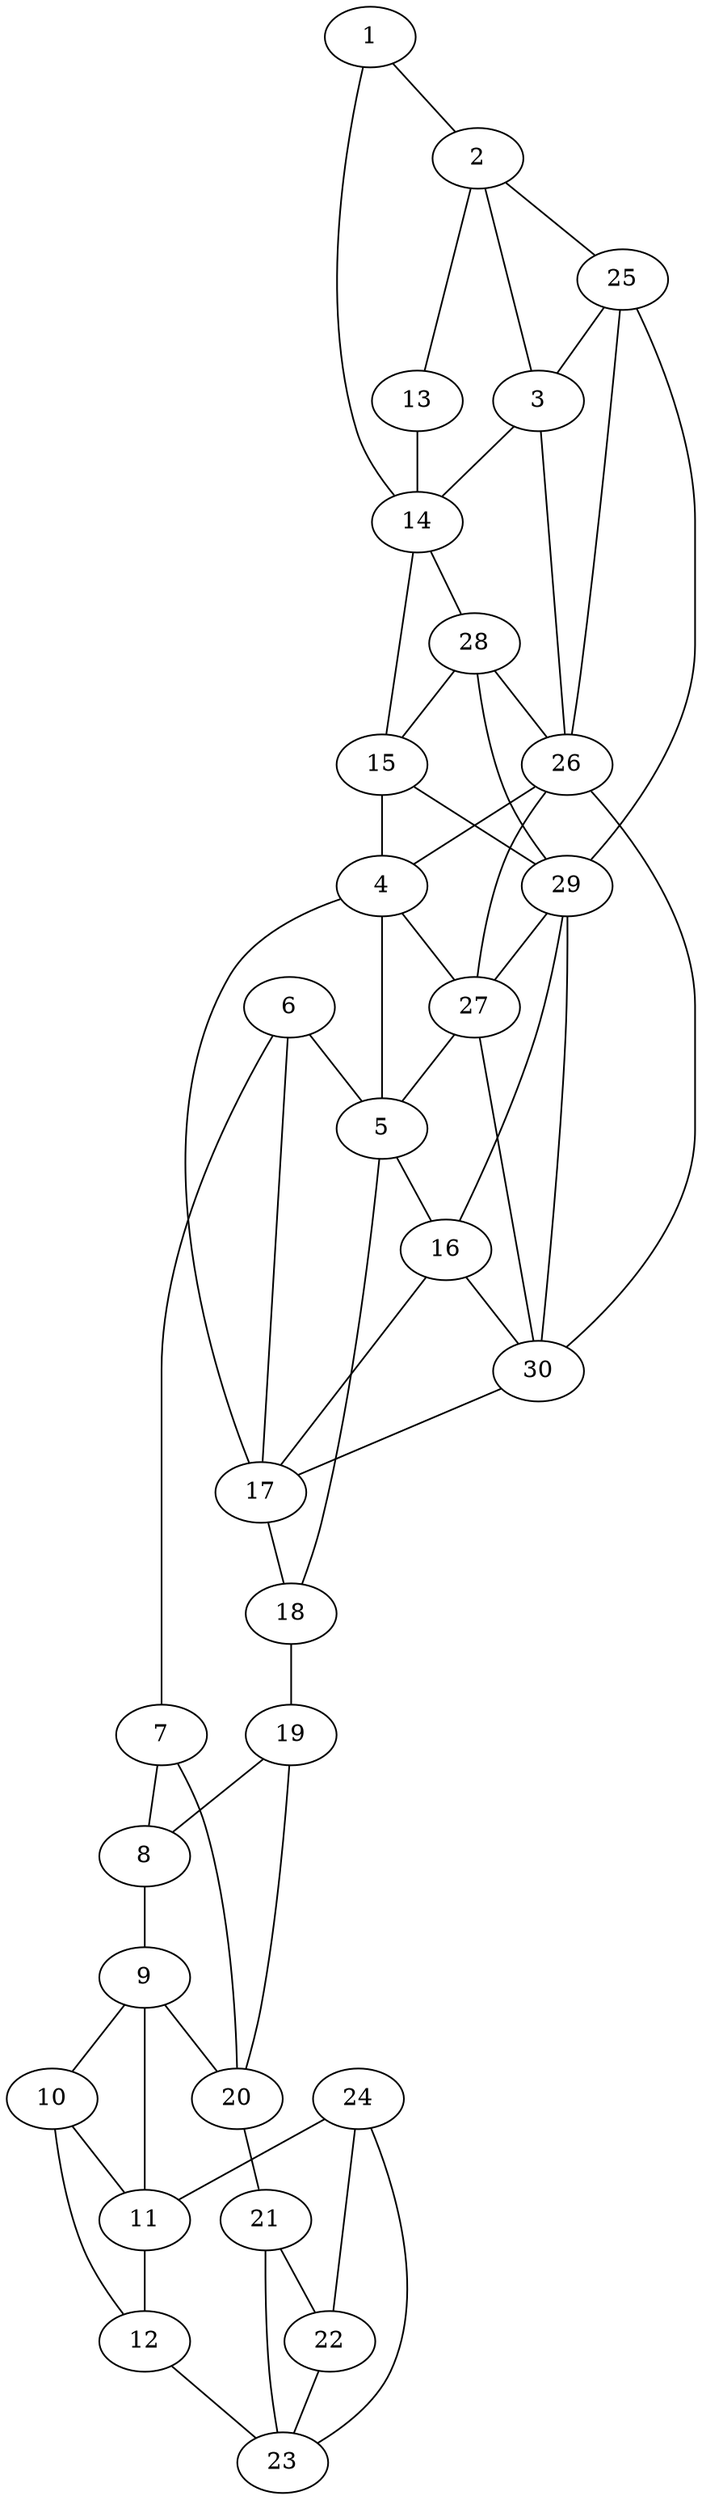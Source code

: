 graph pdb1nsy {
	1	 [aaLength=9,
		sequence=MQEKIMREL,
		type=0];
	2	 [aaLength=19,
		sequence=PKQEIEDRVNFLKQYVKKT,
		type=0];
	1 -- 2	 [distance0="27.73716",
		frequency=1,
		type0=3];
	13	 [aaLength=8,
		sequence=MQEKIMRE,
		type=0];
	2 -- 13	 [distance0="16.05514",
		frequency=1,
		type0=1];
	25	 [aaLength=5,
		sequence=GFVLG,
		type=1];
	2 -- 25	 [distance0="3.0",
		frequency=1,
		type0=4];
	3	 [aaLength=20,
		sequence=QDSTLAGRLAQLAVESIREE,
		type=0];
	3 -- 2	 [distance0="32.41811",
		frequency=1,
		type0=2];
	14	 [aaLength=19,
		sequence=PKQEIEDRVNFLKQYVKKT,
		type=0];
	3 -- 14	 [distance0="37.27504",
		frequency=1,
		type0=3];
	26	 [aaLength=6,
		sequence=QFIAVR,
		type=1];
	3 -- 26	 [distance0="4.0",
		frequency=1,
		type0=4];
	4	 [aaLength=11,
		sequence=EDDAQLALKFI,
		type=0];
	5	 [aaLength=15,
		sequence=KSTVSAFSDQYQQET,
		type=0];
	4 -- 5	 [distance0="29.11541",
		frequency=1,
		type0=3];
	17	 [aaLength=15,
		sequence=KSTVSAFSDQYQQET,
		type=0];
	4 -- 17	 [distance0="28.67983",
		frequency=1,
		type0=2];
	27	 [aaLength=4,
		sequence=KSWK,
		type=1];
	4 -- 27	 [distance0="3.0",
		frequency=1,
		type0=4];
	18	 [aaLength=23,
		sequence=DFNKGNVKARTRMIAQYAIGGQE,
		type=0];
	5 -- 18	 [distance0="22.59837",
		frequency=1,
		type0=2];
	16	 [aaLength=11,
		sequence=EDDAQLALKFI,
		type=0];
	5 -- 16	 [distance0="22.85752",
		frequency=1,
		type0=3];
	6	 [aaLength=23,
		sequence=DFNKGNVKARTRMIAQYAIGGQE,
		type=0];
	6 -- 5	 [distance0="24.63357",
		frequency=1,
		type0=3];
	7	 [aaLength=4,
		sequence=AAEA,
		type=0];
	6 -- 7	 [distance0="9.0",
		frequency=1,
		type0=4];
	6 -- 17	 [distance0="24.12897",
		frequency=1,
		type0=2];
	20	 [aaLength=10,
		sequence=KRQGRTLLKE,
		type=0];
	7 -- 20	 [distance0="35.759",
		frequency=1,
		type0=3];
	8	 [aaLength=11,
		sequence=KRQGRTLLKEL,
		type=0];
	7 -- 8	 [distance0="27.02179",
		distance1="22.0",
		frequency=2,
		type0=2,
		type1=4];
	9	 [aaLength=5,
		sequence=ERLYL,
		type=0];
	8 -- 9	 [distance0="18.25408",
		distance1="3.0",
		frequency=2,
		type0=1,
		type1=4];
	9 -- 20	 [distance0="21.81906",
		frequency=1,
		type0=2];
	10	 [aaLength=5,
		sequence=DETEL,
		type=0];
	9 -- 10	 [distance0="25.30374",
		distance1="15.0",
		frequency=2,
		type0=3,
		type1=4];
	11	 [aaLength=8,
		sequence=YDEIDDYL,
		type=0];
	10 -- 11	 [distance0="15.66187",
		distance1="3.0",
		frequency=2,
		type0=1,
		type1=4];
	12	 [aaLength=18,
		sequence=AKVSEALEKRYSMTEHKR,
		type=0];
	10 -- 12	 [distance0="24.06422",
		frequency=1,
		type0=2];
	11 -- 9	 [distance0="31.23435",
		frequency=1,
		type0=3];
	11 -- 12	 [distance0="14.88324",
		distance1="6.0",
		frequency=2,
		type0=1,
		type1=4];
	23	 [aaLength=8,
		sequence=YDEIDDYL,
		type=0];
	12 -- 23	 [distance0="40.69482",
		frequency=1,
		type0=3];
	13 -- 14	 [distance0="30.89278",
		distance1="8.0",
		frequency=2,
		type0=3,
		type1=4];
	14 -- 1	 [distance0="23.20813",
		frequency=1,
		type0=1];
	28	 [aaLength=5,
		sequence=GFVLG,
		type=1];
	14 -- 28	 [distance0="3.0",
		frequency=1,
		type0=4];
	15	 [aaLength=19,
		sequence=QDSTLAGRLAQLAVESIRE,
		type=0];
	15 -- 4	 [distance0="39.41239",
		frequency=1,
		type0=3];
	15 -- 14	 [distance0="32.36823",
		frequency=1,
		type0=2];
	29	 [aaLength=6,
		sequence=QFIAVR,
		type=1];
	15 -- 29	 [distance0="5.0",
		frequency=1,
		type0=4];
	16 -- 17	 [distance0="22.46953",
		frequency=1,
		type0=2];
	30	 [aaLength=4,
		sequence=KSWK,
		type=1];
	16 -- 30	 [distance0="3.0",
		frequency=1,
		type0=4];
	17 -- 18	 [distance0="22.22863",
		distance1="5.0",
		frequency=2,
		type0=2,
		type1=4];
	19	 [aaLength=4,
		sequence=AAEA,
		type=0];
	18 -- 19	 [distance0="9.0",
		frequency=1,
		type0=4];
	19 -- 20	 [distance0="27.14521",
		distance1="22.0",
		frequency=2,
		type0=2,
		type1=4];
	19 -- 8	 [distance0="34.24888",
		frequency=1,
		type0=3];
	21	 [aaLength=4,
		sequence=ERLY,
		type=0];
	20 -- 21	 [distance0="17.88953",
		distance1="4.0",
		frequency=2,
		type0=1,
		type1=4];
	22	 [aaLength=5,
		sequence=DETEL,
		type=0];
	21 -- 22	 [distance0="25.38208",
		distance1="16.0",
		frequency=2,
		type0=2,
		type1=4];
	22 -- 23	 [distance0="14.19895",
		distance1="3.0",
		frequency=2,
		type0=1,
		type1=4];
	23 -- 21	 [distance0="34.86954",
		frequency=1,
		type0=3];
	24	 [aaLength=18,
		sequence=AKVSEALEKRYSMTEHKR,
		type=0];
	24 -- 11	 [distance0="39.46985",
		frequency=1,
		type0=3];
	24 -- 23	 [distance0="15.81211",
		frequency=1,
		type0=1];
	24 -- 22	 [distance0="27.91627",
		frequency=1,
		type0=2];
	25 -- 3	 [distance0="4.0",
		frequency=1,
		type0=4];
	25 -- 26	 [distance0="33.0",
		frequency=1,
		type0=2];
	25 -- 29	 [distance0="33.0",
		frequency=1,
		type0=3];
	26 -- 4	 [distance0="8.0",
		frequency=1,
		type0=4];
	26 -- 27	 [distance0="28.0",
		frequency=1,
		type0=2];
	27 -- 5	 [distance0="3.0",
		frequency=1,
		type0=4];
	27 -- 30	 [distance0="0.0",
		frequency=1,
		type0=1];
	28 -- 15	 [distance0="4.0",
		frequency=1,
		type0=4];
	28 -- 26	 [distance0="33.0",
		frequency=1,
		type0=2];
	28 -- 29	 [distance0="33.0",
		frequency=1,
		type0=3];
	29 -- 16	 [distance0="8.0",
		frequency=1,
		type0=4];
	29 -- 27	 [distance0="28.0",
		frequency=1,
		type0=2];
	29 -- 30	 [distance0="28.0",
		frequency=1,
		type0=3];
	30 -- 17	 [distance0="3.0",
		frequency=1,
		type0=4];
	30 -- 26	 [distance0="28.0",
		frequency=1,
		type0=2];
}

